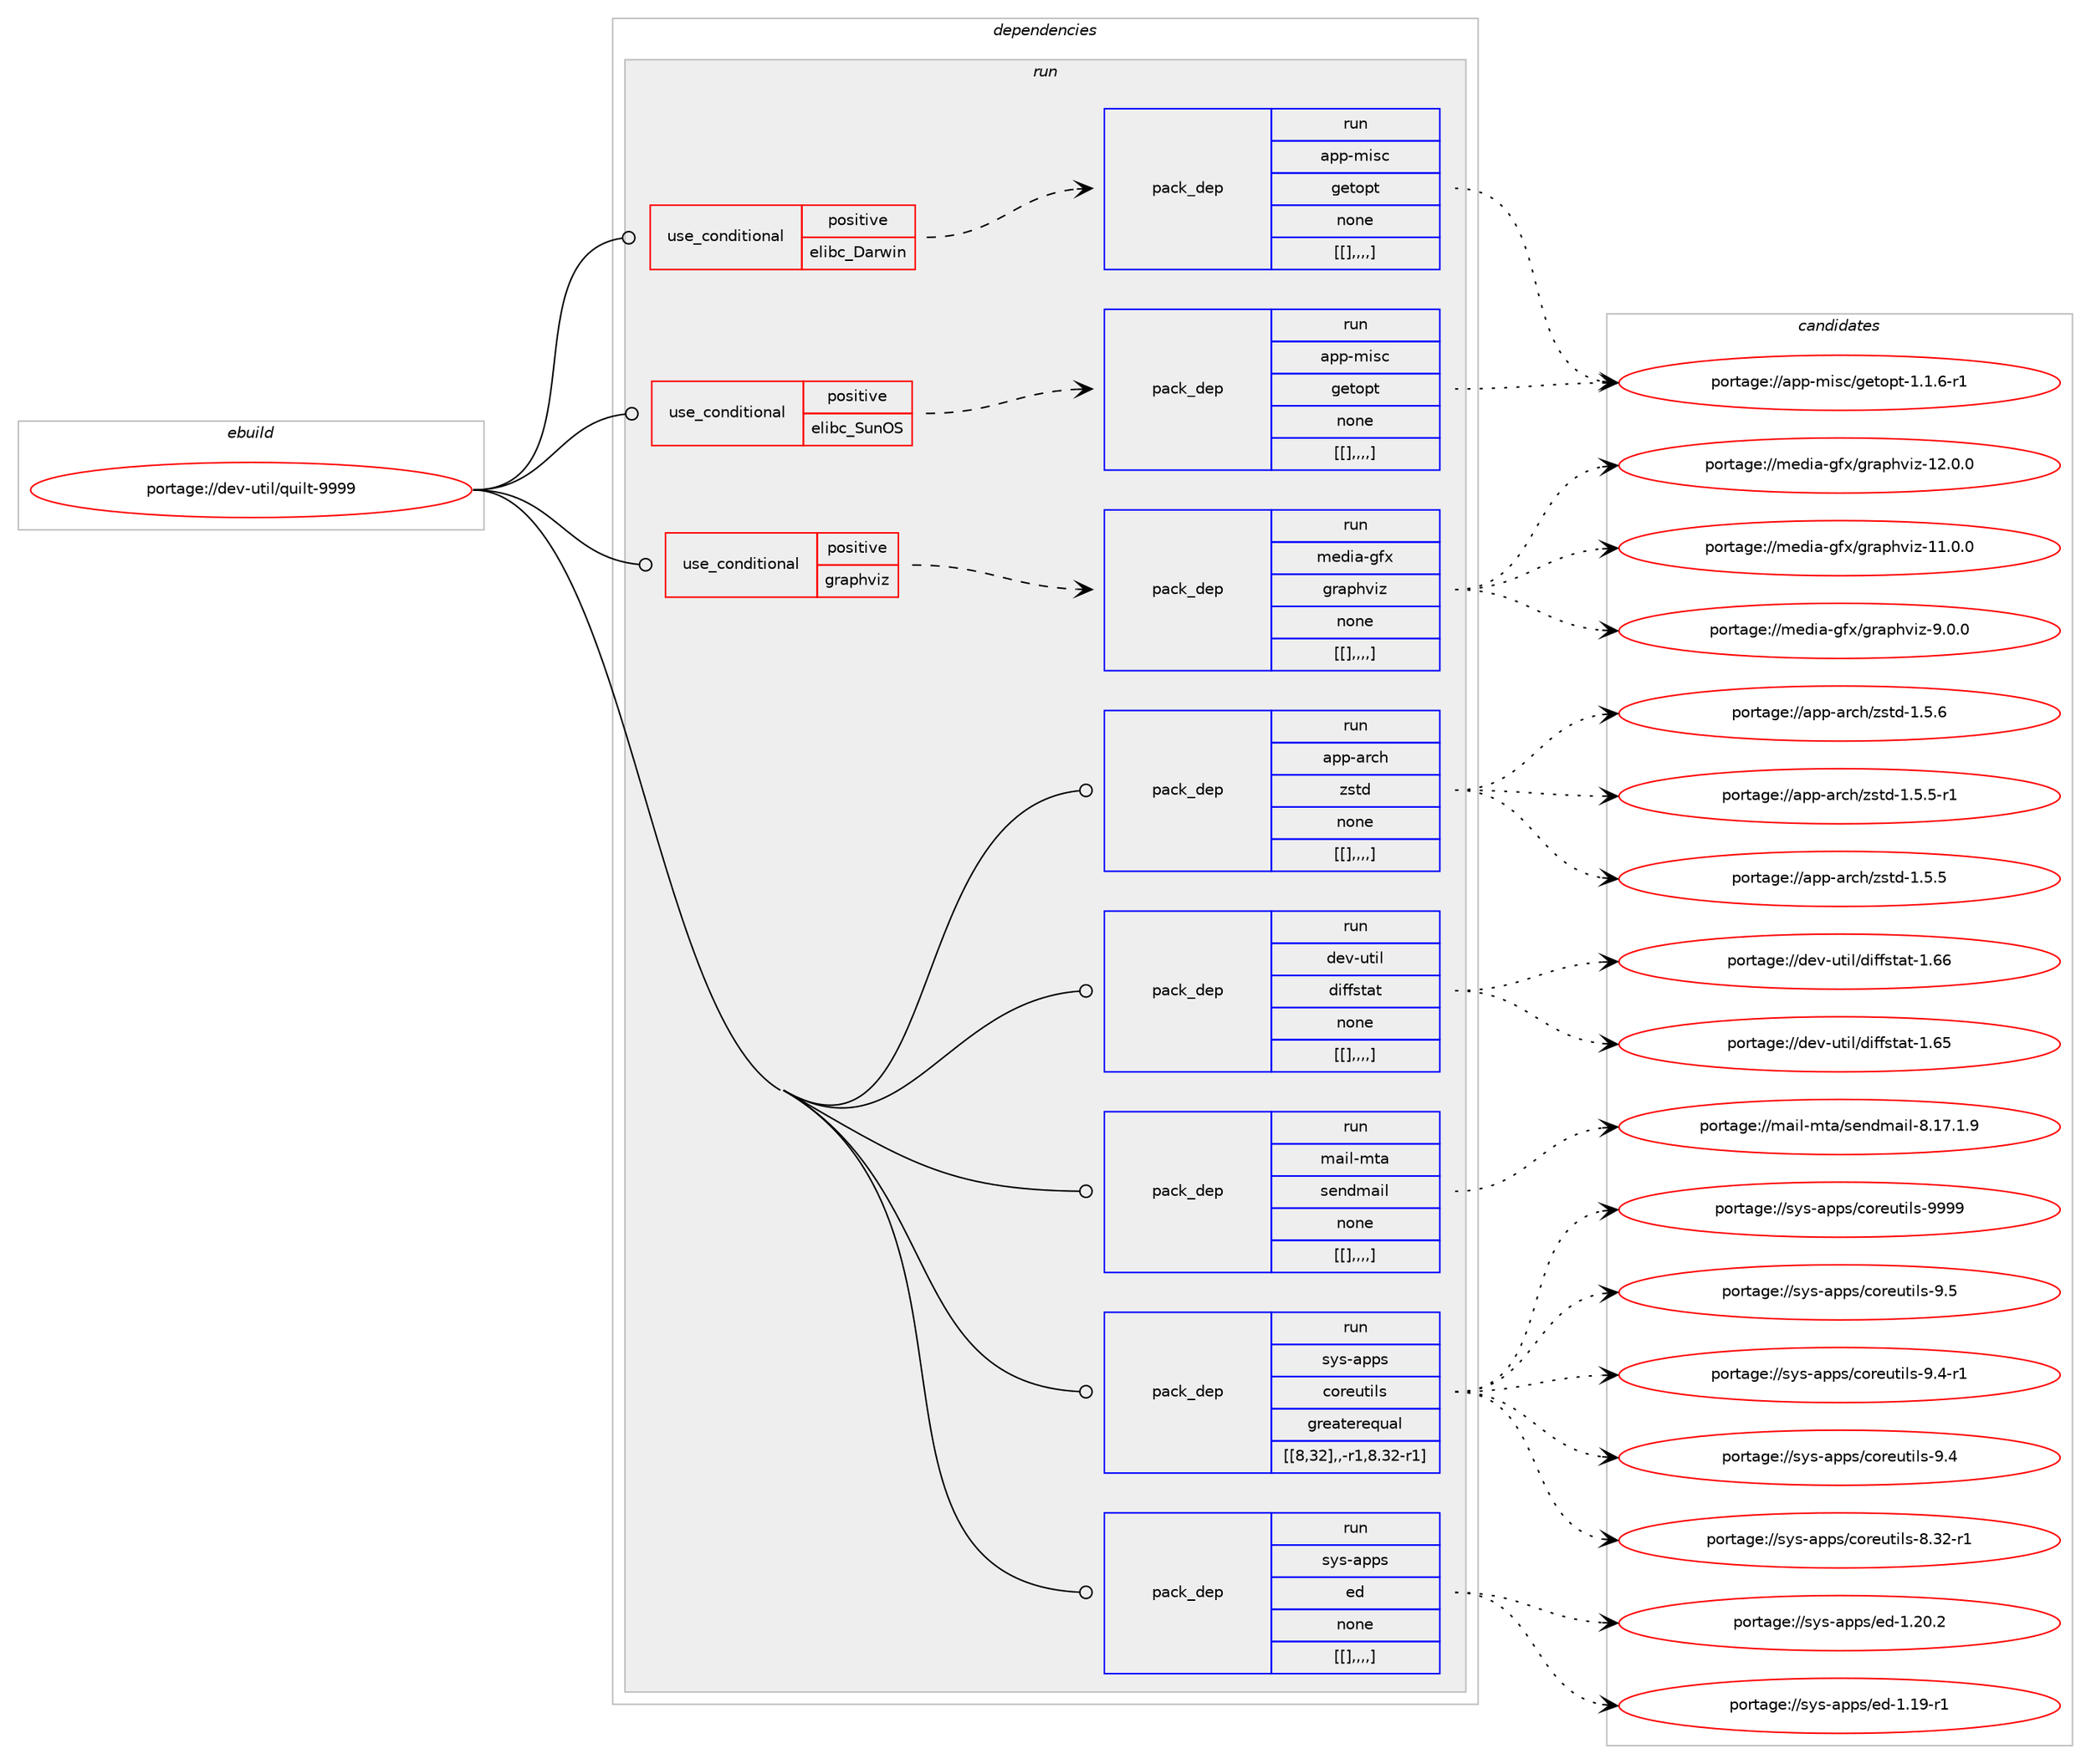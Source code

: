 digraph prolog {

# *************
# Graph options
# *************

newrank=true;
concentrate=true;
compound=true;
graph [rankdir=LR,fontname=Helvetica,fontsize=10,ranksep=1.5];#, ranksep=2.5, nodesep=0.2];
edge  [arrowhead=vee];
node  [fontname=Helvetica,fontsize=10];

# **********
# The ebuild
# **********

subgraph cluster_leftcol {
color=gray;
label=<<i>ebuild</i>>;
id [label="portage://dev-util/quilt-9999", color=red, width=4, href="../dev-util/quilt-9999.svg"];
}

# ****************
# The dependencies
# ****************

subgraph cluster_midcol {
color=gray;
label=<<i>dependencies</i>>;
subgraph cluster_compile {
fillcolor="#eeeeee";
style=filled;
label=<<i>compile</i>>;
}
subgraph cluster_compileandrun {
fillcolor="#eeeeee";
style=filled;
label=<<i>compile and run</i>>;
}
subgraph cluster_run {
fillcolor="#eeeeee";
style=filled;
label=<<i>run</i>>;
subgraph cond63292 {
dependency222513 [label=<<TABLE BORDER="0" CELLBORDER="1" CELLSPACING="0" CELLPADDING="4"><TR><TD ROWSPAN="3" CELLPADDING="10">use_conditional</TD></TR><TR><TD>positive</TD></TR><TR><TD>elibc_Darwin</TD></TR></TABLE>>, shape=none, color=red];
subgraph pack157788 {
dependency222514 [label=<<TABLE BORDER="0" CELLBORDER="1" CELLSPACING="0" CELLPADDING="4" WIDTH="220"><TR><TD ROWSPAN="6" CELLPADDING="30">pack_dep</TD></TR><TR><TD WIDTH="110">run</TD></TR><TR><TD>app-misc</TD></TR><TR><TD>getopt</TD></TR><TR><TD>none</TD></TR><TR><TD>[[],,,,]</TD></TR></TABLE>>, shape=none, color=blue];
}
dependency222513:e -> dependency222514:w [weight=20,style="dashed",arrowhead="vee"];
}
id:e -> dependency222513:w [weight=20,style="solid",arrowhead="odot"];
subgraph cond63293 {
dependency222515 [label=<<TABLE BORDER="0" CELLBORDER="1" CELLSPACING="0" CELLPADDING="4"><TR><TD ROWSPAN="3" CELLPADDING="10">use_conditional</TD></TR><TR><TD>positive</TD></TR><TR><TD>elibc_SunOS</TD></TR></TABLE>>, shape=none, color=red];
subgraph pack157789 {
dependency222516 [label=<<TABLE BORDER="0" CELLBORDER="1" CELLSPACING="0" CELLPADDING="4" WIDTH="220"><TR><TD ROWSPAN="6" CELLPADDING="30">pack_dep</TD></TR><TR><TD WIDTH="110">run</TD></TR><TR><TD>app-misc</TD></TR><TR><TD>getopt</TD></TR><TR><TD>none</TD></TR><TR><TD>[[],,,,]</TD></TR></TABLE>>, shape=none, color=blue];
}
dependency222515:e -> dependency222516:w [weight=20,style="dashed",arrowhead="vee"];
}
id:e -> dependency222515:w [weight=20,style="solid",arrowhead="odot"];
subgraph cond63294 {
dependency222517 [label=<<TABLE BORDER="0" CELLBORDER="1" CELLSPACING="0" CELLPADDING="4"><TR><TD ROWSPAN="3" CELLPADDING="10">use_conditional</TD></TR><TR><TD>positive</TD></TR><TR><TD>graphviz</TD></TR></TABLE>>, shape=none, color=red];
subgraph pack157790 {
dependency222518 [label=<<TABLE BORDER="0" CELLBORDER="1" CELLSPACING="0" CELLPADDING="4" WIDTH="220"><TR><TD ROWSPAN="6" CELLPADDING="30">pack_dep</TD></TR><TR><TD WIDTH="110">run</TD></TR><TR><TD>media-gfx</TD></TR><TR><TD>graphviz</TD></TR><TR><TD>none</TD></TR><TR><TD>[[],,,,]</TD></TR></TABLE>>, shape=none, color=blue];
}
dependency222517:e -> dependency222518:w [weight=20,style="dashed",arrowhead="vee"];
}
id:e -> dependency222517:w [weight=20,style="solid",arrowhead="odot"];
subgraph pack157791 {
dependency222519 [label=<<TABLE BORDER="0" CELLBORDER="1" CELLSPACING="0" CELLPADDING="4" WIDTH="220"><TR><TD ROWSPAN="6" CELLPADDING="30">pack_dep</TD></TR><TR><TD WIDTH="110">run</TD></TR><TR><TD>app-arch</TD></TR><TR><TD>zstd</TD></TR><TR><TD>none</TD></TR><TR><TD>[[],,,,]</TD></TR></TABLE>>, shape=none, color=blue];
}
id:e -> dependency222519:w [weight=20,style="solid",arrowhead="odot"];
subgraph pack157792 {
dependency222520 [label=<<TABLE BORDER="0" CELLBORDER="1" CELLSPACING="0" CELLPADDING="4" WIDTH="220"><TR><TD ROWSPAN="6" CELLPADDING="30">pack_dep</TD></TR><TR><TD WIDTH="110">run</TD></TR><TR><TD>dev-util</TD></TR><TR><TD>diffstat</TD></TR><TR><TD>none</TD></TR><TR><TD>[[],,,,]</TD></TR></TABLE>>, shape=none, color=blue];
}
id:e -> dependency222520:w [weight=20,style="solid",arrowhead="odot"];
subgraph pack157793 {
dependency222521 [label=<<TABLE BORDER="0" CELLBORDER="1" CELLSPACING="0" CELLPADDING="4" WIDTH="220"><TR><TD ROWSPAN="6" CELLPADDING="30">pack_dep</TD></TR><TR><TD WIDTH="110">run</TD></TR><TR><TD>mail-mta</TD></TR><TR><TD>sendmail</TD></TR><TR><TD>none</TD></TR><TR><TD>[[],,,,]</TD></TR></TABLE>>, shape=none, color=blue];
}
id:e -> dependency222521:w [weight=20,style="solid",arrowhead="odot"];
subgraph pack157794 {
dependency222522 [label=<<TABLE BORDER="0" CELLBORDER="1" CELLSPACING="0" CELLPADDING="4" WIDTH="220"><TR><TD ROWSPAN="6" CELLPADDING="30">pack_dep</TD></TR><TR><TD WIDTH="110">run</TD></TR><TR><TD>sys-apps</TD></TR><TR><TD>coreutils</TD></TR><TR><TD>greaterequal</TD></TR><TR><TD>[[8,32],,-r1,8.32-r1]</TD></TR></TABLE>>, shape=none, color=blue];
}
id:e -> dependency222522:w [weight=20,style="solid",arrowhead="odot"];
subgraph pack157795 {
dependency222523 [label=<<TABLE BORDER="0" CELLBORDER="1" CELLSPACING="0" CELLPADDING="4" WIDTH="220"><TR><TD ROWSPAN="6" CELLPADDING="30">pack_dep</TD></TR><TR><TD WIDTH="110">run</TD></TR><TR><TD>sys-apps</TD></TR><TR><TD>ed</TD></TR><TR><TD>none</TD></TR><TR><TD>[[],,,,]</TD></TR></TABLE>>, shape=none, color=blue];
}
id:e -> dependency222523:w [weight=20,style="solid",arrowhead="odot"];
}
}

# **************
# The candidates
# **************

subgraph cluster_choices {
rank=same;
color=gray;
label=<<i>candidates</i>>;

subgraph choice157788 {
color=black;
nodesep=1;
choice971121124510910511599471031011161111121164549464946544511449 [label="portage://app-misc/getopt-1.1.6-r1", color=red, width=4,href="../app-misc/getopt-1.1.6-r1.svg"];
dependency222514:e -> choice971121124510910511599471031011161111121164549464946544511449:w [style=dotted,weight="100"];
}
subgraph choice157789 {
color=black;
nodesep=1;
choice971121124510910511599471031011161111121164549464946544511449 [label="portage://app-misc/getopt-1.1.6-r1", color=red, width=4,href="../app-misc/getopt-1.1.6-r1.svg"];
dependency222516:e -> choice971121124510910511599471031011161111121164549464946544511449:w [style=dotted,weight="100"];
}
subgraph choice157790 {
color=black;
nodesep=1;
choice1091011001059745103102120471031149711210411810512245495046484648 [label="portage://media-gfx/graphviz-12.0.0", color=red, width=4,href="../media-gfx/graphviz-12.0.0.svg"];
choice1091011001059745103102120471031149711210411810512245494946484648 [label="portage://media-gfx/graphviz-11.0.0", color=red, width=4,href="../media-gfx/graphviz-11.0.0.svg"];
choice10910110010597451031021204710311497112104118105122455746484648 [label="portage://media-gfx/graphviz-9.0.0", color=red, width=4,href="../media-gfx/graphviz-9.0.0.svg"];
dependency222518:e -> choice1091011001059745103102120471031149711210411810512245495046484648:w [style=dotted,weight="100"];
dependency222518:e -> choice1091011001059745103102120471031149711210411810512245494946484648:w [style=dotted,weight="100"];
dependency222518:e -> choice10910110010597451031021204710311497112104118105122455746484648:w [style=dotted,weight="100"];
}
subgraph choice157791 {
color=black;
nodesep=1;
choice9711211245971149910447122115116100454946534654 [label="portage://app-arch/zstd-1.5.6", color=red, width=4,href="../app-arch/zstd-1.5.6.svg"];
choice97112112459711499104471221151161004549465346534511449 [label="portage://app-arch/zstd-1.5.5-r1", color=red, width=4,href="../app-arch/zstd-1.5.5-r1.svg"];
choice9711211245971149910447122115116100454946534653 [label="portage://app-arch/zstd-1.5.5", color=red, width=4,href="../app-arch/zstd-1.5.5.svg"];
dependency222519:e -> choice9711211245971149910447122115116100454946534654:w [style=dotted,weight="100"];
dependency222519:e -> choice97112112459711499104471221151161004549465346534511449:w [style=dotted,weight="100"];
dependency222519:e -> choice9711211245971149910447122115116100454946534653:w [style=dotted,weight="100"];
}
subgraph choice157792 {
color=black;
nodesep=1;
choice1001011184511711610510847100105102102115116971164549465454 [label="portage://dev-util/diffstat-1.66", color=red, width=4,href="../dev-util/diffstat-1.66.svg"];
choice1001011184511711610510847100105102102115116971164549465453 [label="portage://dev-util/diffstat-1.65", color=red, width=4,href="../dev-util/diffstat-1.65.svg"];
dependency222520:e -> choice1001011184511711610510847100105102102115116971164549465454:w [style=dotted,weight="100"];
dependency222520:e -> choice1001011184511711610510847100105102102115116971164549465453:w [style=dotted,weight="100"];
}
subgraph choice157793 {
color=black;
nodesep=1;
choice1099710510845109116974711510111010010997105108455646495546494657 [label="portage://mail-mta/sendmail-8.17.1.9", color=red, width=4,href="../mail-mta/sendmail-8.17.1.9.svg"];
dependency222521:e -> choice1099710510845109116974711510111010010997105108455646495546494657:w [style=dotted,weight="100"];
}
subgraph choice157794 {
color=black;
nodesep=1;
choice115121115459711211211547991111141011171161051081154557575757 [label="portage://sys-apps/coreutils-9999", color=red, width=4,href="../sys-apps/coreutils-9999.svg"];
choice1151211154597112112115479911111410111711610510811545574653 [label="portage://sys-apps/coreutils-9.5", color=red, width=4,href="../sys-apps/coreutils-9.5.svg"];
choice11512111545971121121154799111114101117116105108115455746524511449 [label="portage://sys-apps/coreutils-9.4-r1", color=red, width=4,href="../sys-apps/coreutils-9.4-r1.svg"];
choice1151211154597112112115479911111410111711610510811545574652 [label="portage://sys-apps/coreutils-9.4", color=red, width=4,href="../sys-apps/coreutils-9.4.svg"];
choice1151211154597112112115479911111410111711610510811545564651504511449 [label="portage://sys-apps/coreutils-8.32-r1", color=red, width=4,href="../sys-apps/coreutils-8.32-r1.svg"];
dependency222522:e -> choice115121115459711211211547991111141011171161051081154557575757:w [style=dotted,weight="100"];
dependency222522:e -> choice1151211154597112112115479911111410111711610510811545574653:w [style=dotted,weight="100"];
dependency222522:e -> choice11512111545971121121154799111114101117116105108115455746524511449:w [style=dotted,weight="100"];
dependency222522:e -> choice1151211154597112112115479911111410111711610510811545574652:w [style=dotted,weight="100"];
dependency222522:e -> choice1151211154597112112115479911111410111711610510811545564651504511449:w [style=dotted,weight="100"];
}
subgraph choice157795 {
color=black;
nodesep=1;
choice11512111545971121121154710110045494650484650 [label="portage://sys-apps/ed-1.20.2", color=red, width=4,href="../sys-apps/ed-1.20.2.svg"];
choice11512111545971121121154710110045494649574511449 [label="portage://sys-apps/ed-1.19-r1", color=red, width=4,href="../sys-apps/ed-1.19-r1.svg"];
dependency222523:e -> choice11512111545971121121154710110045494650484650:w [style=dotted,weight="100"];
dependency222523:e -> choice11512111545971121121154710110045494649574511449:w [style=dotted,weight="100"];
}
}

}
